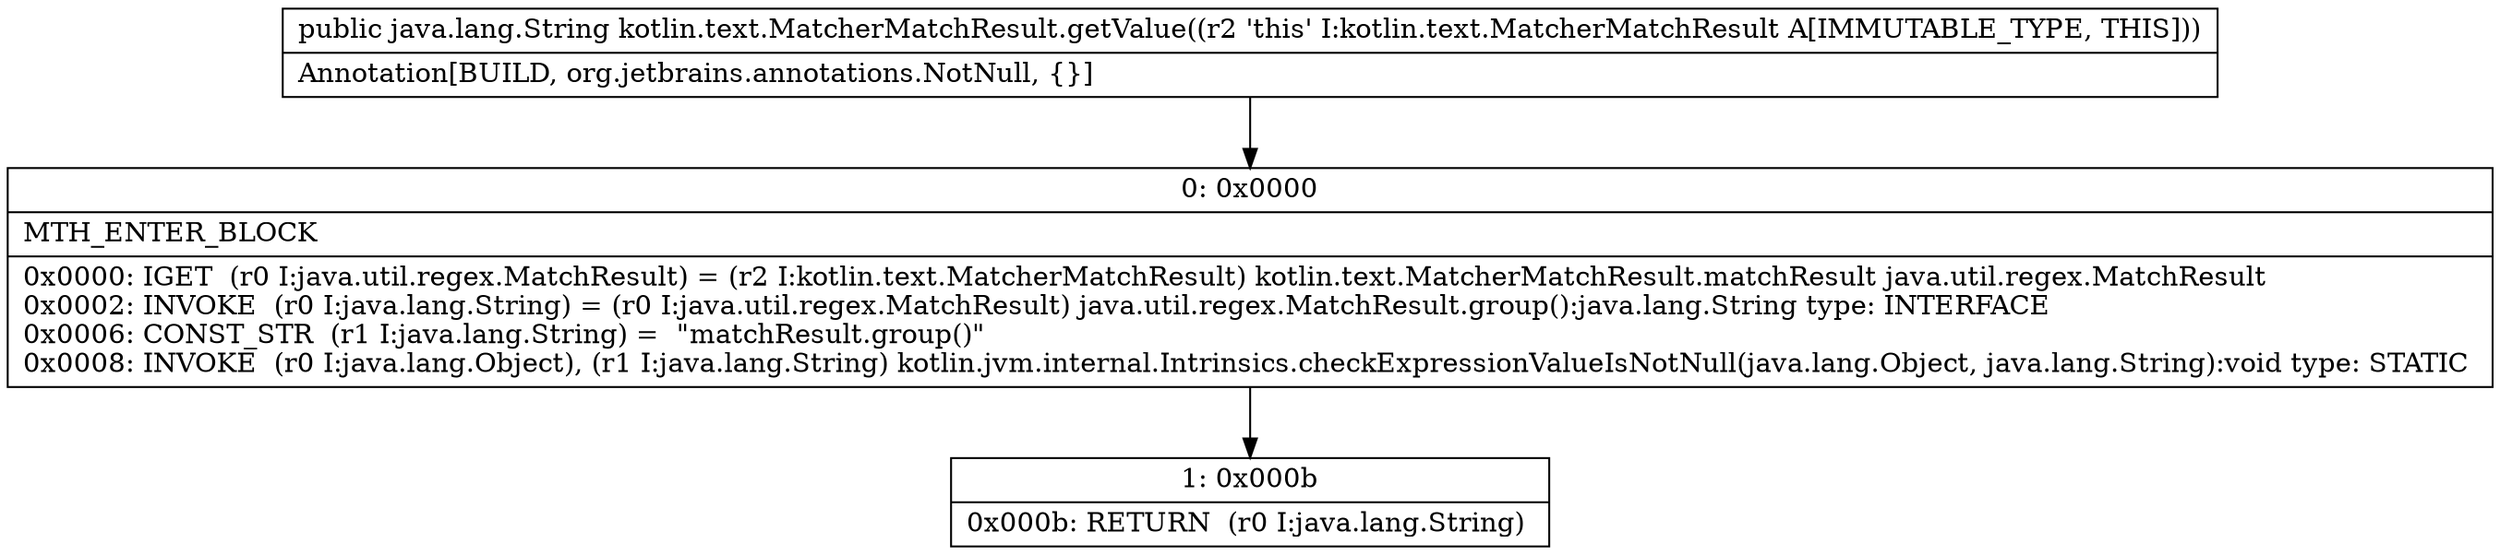 digraph "CFG forkotlin.text.MatcherMatchResult.getValue()Ljava\/lang\/String;" {
Node_0 [shape=record,label="{0\:\ 0x0000|MTH_ENTER_BLOCK\l|0x0000: IGET  (r0 I:java.util.regex.MatchResult) = (r2 I:kotlin.text.MatcherMatchResult) kotlin.text.MatcherMatchResult.matchResult java.util.regex.MatchResult \l0x0002: INVOKE  (r0 I:java.lang.String) = (r0 I:java.util.regex.MatchResult) java.util.regex.MatchResult.group():java.lang.String type: INTERFACE \l0x0006: CONST_STR  (r1 I:java.lang.String) =  \"matchResult.group()\" \l0x0008: INVOKE  (r0 I:java.lang.Object), (r1 I:java.lang.String) kotlin.jvm.internal.Intrinsics.checkExpressionValueIsNotNull(java.lang.Object, java.lang.String):void type: STATIC \l}"];
Node_1 [shape=record,label="{1\:\ 0x000b|0x000b: RETURN  (r0 I:java.lang.String) \l}"];
MethodNode[shape=record,label="{public java.lang.String kotlin.text.MatcherMatchResult.getValue((r2 'this' I:kotlin.text.MatcherMatchResult A[IMMUTABLE_TYPE, THIS]))  | Annotation[BUILD, org.jetbrains.annotations.NotNull, \{\}]\l}"];
MethodNode -> Node_0;
Node_0 -> Node_1;
}

